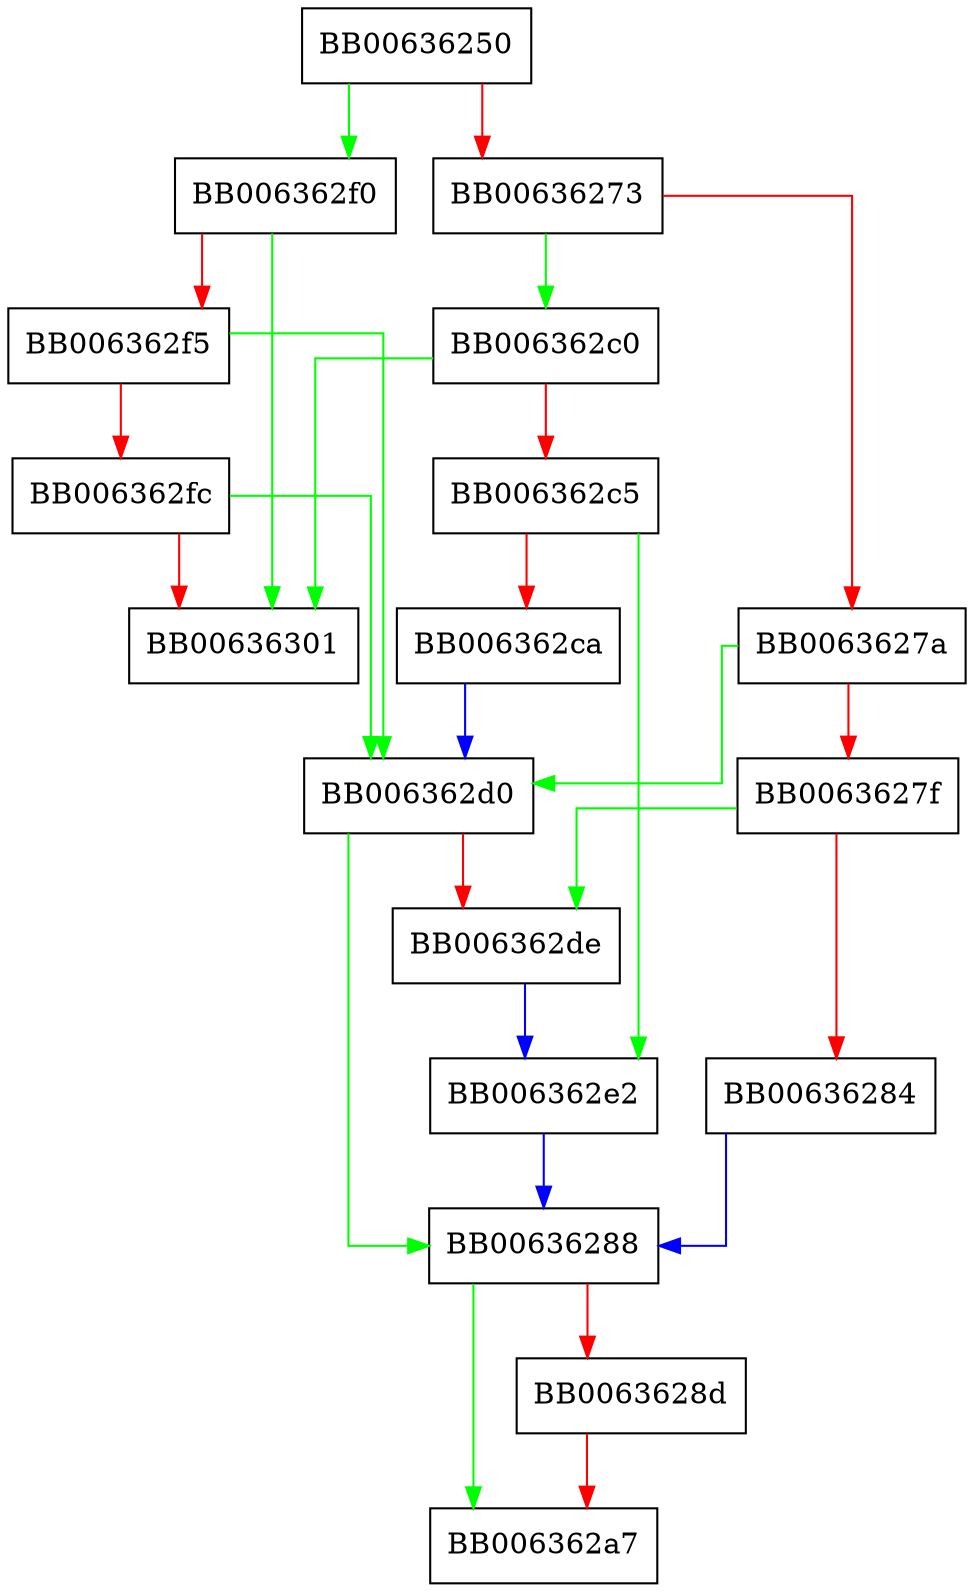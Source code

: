 digraph RSA_set0_key {
  node [shape="box"];
  graph [splines=ortho];
  BB00636250 -> BB006362f0 [color="green"];
  BB00636250 -> BB00636273 [color="red"];
  BB00636273 -> BB006362c0 [color="green"];
  BB00636273 -> BB0063627a [color="red"];
  BB0063627a -> BB006362d0 [color="green"];
  BB0063627a -> BB0063627f [color="red"];
  BB0063627f -> BB006362de [color="green"];
  BB0063627f -> BB00636284 [color="red"];
  BB00636284 -> BB00636288 [color="blue"];
  BB00636288 -> BB006362a7 [color="green"];
  BB00636288 -> BB0063628d [color="red"];
  BB0063628d -> BB006362a7 [color="red"];
  BB006362c0 -> BB00636301 [color="green"];
  BB006362c0 -> BB006362c5 [color="red"];
  BB006362c5 -> BB006362e2 [color="green"];
  BB006362c5 -> BB006362ca [color="red"];
  BB006362ca -> BB006362d0 [color="blue"];
  BB006362d0 -> BB00636288 [color="green"];
  BB006362d0 -> BB006362de [color="red"];
  BB006362de -> BB006362e2 [color="blue"];
  BB006362e2 -> BB00636288 [color="blue"];
  BB006362f0 -> BB00636301 [color="green"];
  BB006362f0 -> BB006362f5 [color="red"];
  BB006362f5 -> BB006362d0 [color="green"];
  BB006362f5 -> BB006362fc [color="red"];
  BB006362fc -> BB006362d0 [color="green"];
  BB006362fc -> BB00636301 [color="red"];
}